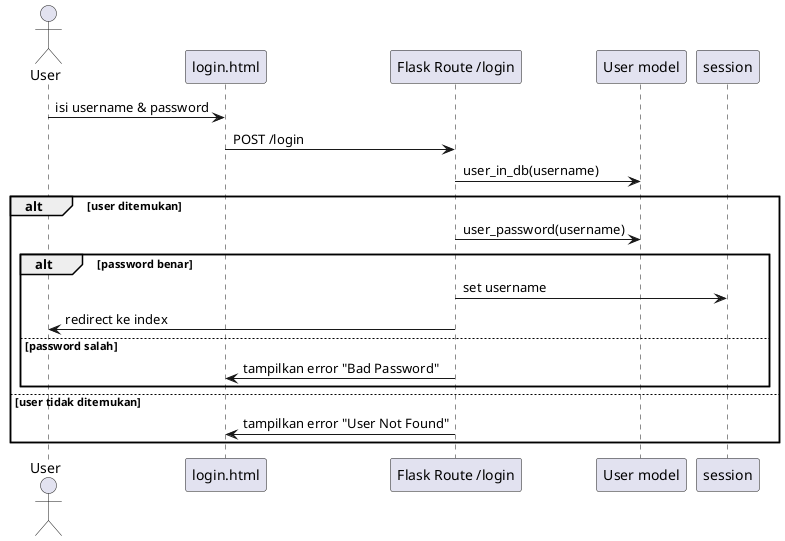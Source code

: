 @startuml
actor User
participant "login.html" as HTML
participant "Flask Route /login" as Flask
participant "User model" as UserModel
participant "session"

User -> HTML : isi username & password
HTML -> Flask : POST /login
Flask -> UserModel : user_in_db(username)
alt user ditemukan
  Flask -> UserModel : user_password(username)
  alt password benar
    Flask -> session : set username
    Flask -> User : redirect ke index
  else password salah
    Flask -> HTML : tampilkan error "Bad Password"
  end
else user tidak ditemukan
  Flask -> HTML : tampilkan error "User Not Found"
end
@enduml
